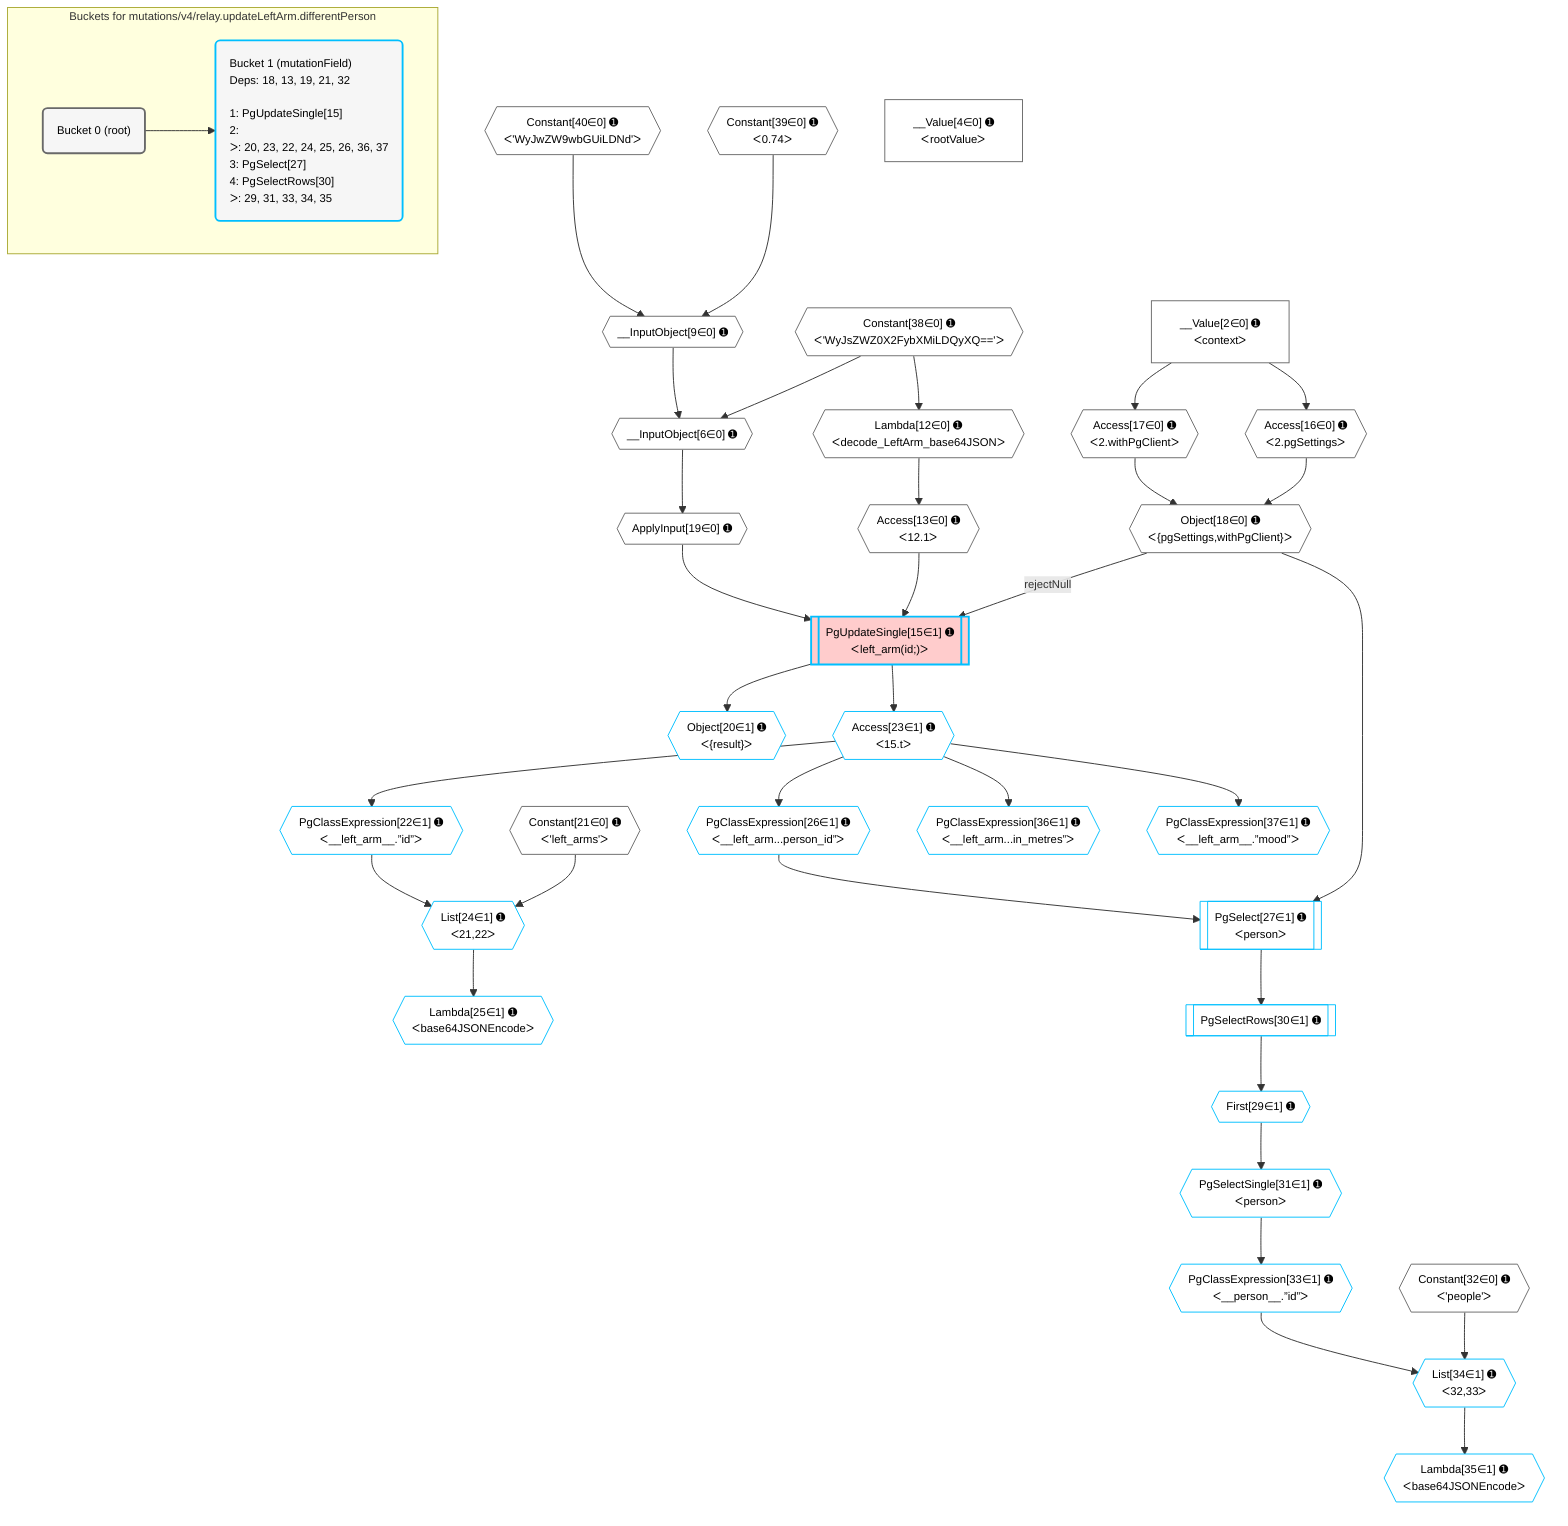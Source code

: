 %%{init: {'themeVariables': { 'fontSize': '12px'}}}%%
graph TD
    classDef path fill:#eee,stroke:#000,color:#000
    classDef plan fill:#fff,stroke-width:1px,color:#000
    classDef itemplan fill:#fff,stroke-width:2px,color:#000
    classDef unbatchedplan fill:#dff,stroke-width:1px,color:#000
    classDef sideeffectplan fill:#fcc,stroke-width:2px,color:#000
    classDef bucket fill:#f6f6f6,color:#000,stroke-width:2px,text-align:left


    %% plan dependencies
    __InputObject6{{"__InputObject[6∈0] ➊"}}:::plan
    Constant38{{"Constant[38∈0] ➊<br />ᐸ'WyJsZWZ0X2FybXMiLDQyXQ=='ᐳ"}}:::plan
    __InputObject9{{"__InputObject[9∈0] ➊"}}:::plan
    Constant38 & __InputObject9 --> __InputObject6
    Constant39{{"Constant[39∈0] ➊<br />ᐸ0.74ᐳ"}}:::plan
    Constant40{{"Constant[40∈0] ➊<br />ᐸ'WyJwZW9wbGUiLDNd'ᐳ"}}:::plan
    Constant39 & Constant40 --> __InputObject9
    Object18{{"Object[18∈0] ➊<br />ᐸ{pgSettings,withPgClient}ᐳ"}}:::plan
    Access16{{"Access[16∈0] ➊<br />ᐸ2.pgSettingsᐳ"}}:::plan
    Access17{{"Access[17∈0] ➊<br />ᐸ2.withPgClientᐳ"}}:::plan
    Access16 & Access17 --> Object18
    Lambda12{{"Lambda[12∈0] ➊<br />ᐸdecode_LeftArm_base64JSONᐳ"}}:::plan
    Constant38 --> Lambda12
    Access13{{"Access[13∈0] ➊<br />ᐸ12.1ᐳ"}}:::plan
    Lambda12 --> Access13
    __Value2["__Value[2∈0] ➊<br />ᐸcontextᐳ"]:::plan
    __Value2 --> Access16
    __Value2 --> Access17
    ApplyInput19{{"ApplyInput[19∈0] ➊"}}:::plan
    __InputObject6 --> ApplyInput19
    __Value4["__Value[4∈0] ➊<br />ᐸrootValueᐳ"]:::plan
    Constant21{{"Constant[21∈0] ➊<br />ᐸ'left_arms'ᐳ"}}:::plan
    Constant32{{"Constant[32∈0] ➊<br />ᐸ'people'ᐳ"}}:::plan
    PgUpdateSingle15[["PgUpdateSingle[15∈1] ➊<br />ᐸleft_arm(id;)ᐳ"]]:::sideeffectplan
    Object18 -->|rejectNull| PgUpdateSingle15
    Access13 & ApplyInput19 --> PgUpdateSingle15
    List24{{"List[24∈1] ➊<br />ᐸ21,22ᐳ"}}:::plan
    PgClassExpression22{{"PgClassExpression[22∈1] ➊<br />ᐸ__left_arm__.”id”ᐳ"}}:::plan
    Constant21 & PgClassExpression22 --> List24
    PgSelect27[["PgSelect[27∈1] ➊<br />ᐸpersonᐳ"]]:::plan
    PgClassExpression26{{"PgClassExpression[26∈1] ➊<br />ᐸ__left_arm...person_id”ᐳ"}}:::plan
    Object18 & PgClassExpression26 --> PgSelect27
    List34{{"List[34∈1] ➊<br />ᐸ32,33ᐳ"}}:::plan
    PgClassExpression33{{"PgClassExpression[33∈1] ➊<br />ᐸ__person__.”id”ᐳ"}}:::plan
    Constant32 & PgClassExpression33 --> List34
    Object20{{"Object[20∈1] ➊<br />ᐸ{result}ᐳ"}}:::plan
    PgUpdateSingle15 --> Object20
    Access23{{"Access[23∈1] ➊<br />ᐸ15.tᐳ"}}:::plan
    Access23 --> PgClassExpression22
    PgUpdateSingle15 --> Access23
    Lambda25{{"Lambda[25∈1] ➊<br />ᐸbase64JSONEncodeᐳ"}}:::plan
    List24 --> Lambda25
    Access23 --> PgClassExpression26
    First29{{"First[29∈1] ➊"}}:::plan
    PgSelectRows30[["PgSelectRows[30∈1] ➊"]]:::plan
    PgSelectRows30 --> First29
    PgSelect27 --> PgSelectRows30
    PgSelectSingle31{{"PgSelectSingle[31∈1] ➊<br />ᐸpersonᐳ"}}:::plan
    First29 --> PgSelectSingle31
    PgSelectSingle31 --> PgClassExpression33
    Lambda35{{"Lambda[35∈1] ➊<br />ᐸbase64JSONEncodeᐳ"}}:::plan
    List34 --> Lambda35
    PgClassExpression36{{"PgClassExpression[36∈1] ➊<br />ᐸ__left_arm...in_metres”ᐳ"}}:::plan
    Access23 --> PgClassExpression36
    PgClassExpression37{{"PgClassExpression[37∈1] ➊<br />ᐸ__left_arm__.”mood”ᐳ"}}:::plan
    Access23 --> PgClassExpression37

    %% define steps

    subgraph "Buckets for mutations/v4/relay.updateLeftArm.differentPerson"
    Bucket0("Bucket 0 (root)"):::bucket
    classDef bucket0 stroke:#696969
    class Bucket0,__Value2,__Value4,__InputObject6,__InputObject9,Lambda12,Access13,Access16,Access17,Object18,ApplyInput19,Constant21,Constant32,Constant38,Constant39,Constant40 bucket0
    Bucket1("Bucket 1 (mutationField)<br />Deps: 18, 13, 19, 21, 32<br /><br />1: PgUpdateSingle[15]<br />2: <br />ᐳ: 20, 23, 22, 24, 25, 26, 36, 37<br />3: PgSelect[27]<br />4: PgSelectRows[30]<br />ᐳ: 29, 31, 33, 34, 35"):::bucket
    classDef bucket1 stroke:#00bfff
    class Bucket1,PgUpdateSingle15,Object20,PgClassExpression22,Access23,List24,Lambda25,PgClassExpression26,PgSelect27,First29,PgSelectRows30,PgSelectSingle31,PgClassExpression33,List34,Lambda35,PgClassExpression36,PgClassExpression37 bucket1
    Bucket0 --> Bucket1
    end